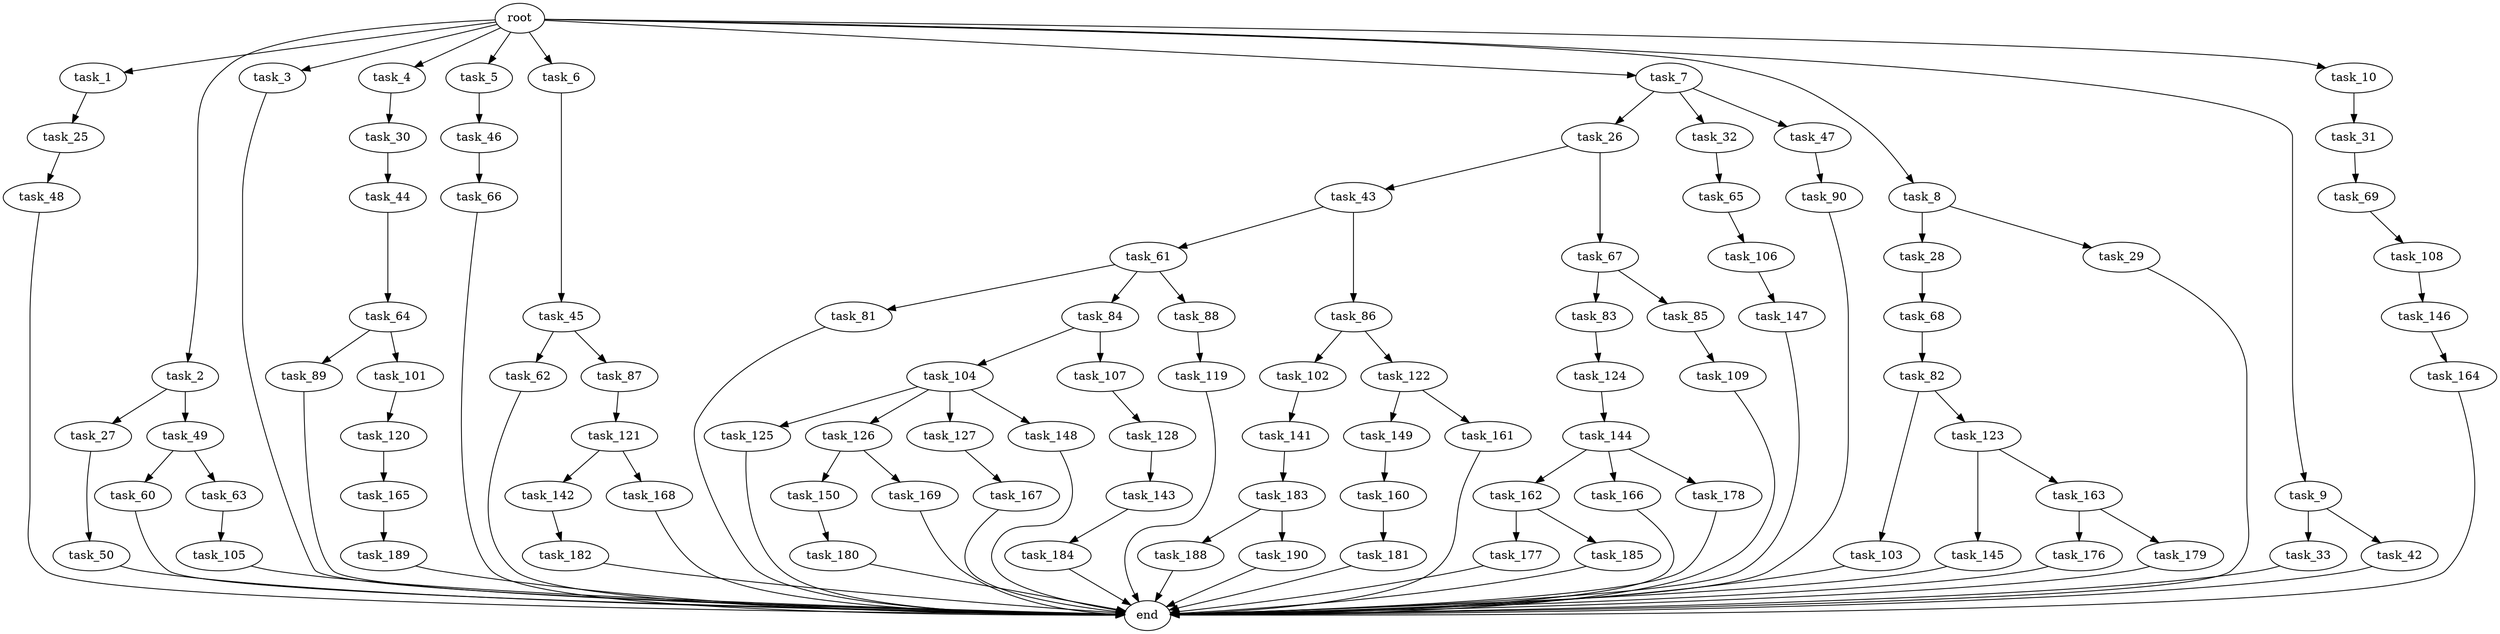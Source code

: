 digraph G {
  root [size="0.000000"];
  task_1 [size="1.024000"];
  task_2 [size="1.024000"];
  task_3 [size="1.024000"];
  task_4 [size="1.024000"];
  task_5 [size="1.024000"];
  task_6 [size="1.024000"];
  task_7 [size="1.024000"];
  task_8 [size="1.024000"];
  task_9 [size="1.024000"];
  task_10 [size="1.024000"];
  task_25 [size="34359738.368000"];
  task_26 [size="695784701.952000"];
  task_27 [size="214748364.800000"];
  task_28 [size="549755813.888000"];
  task_29 [size="549755813.888000"];
  task_30 [size="34359738.368000"];
  task_31 [size="309237645.312000"];
  task_32 [size="695784701.952000"];
  task_33 [size="858993459.200000"];
  task_42 [size="858993459.200000"];
  task_43 [size="695784701.952000"];
  task_44 [size="549755813.888000"];
  task_45 [size="77309411.328000"];
  task_46 [size="858993459.200000"];
  task_47 [size="695784701.952000"];
  task_48 [size="695784701.952000"];
  task_49 [size="214748364.800000"];
  task_50 [size="137438953.472000"];
  task_60 [size="858993459.200000"];
  task_61 [size="549755813.888000"];
  task_62 [size="34359738.368000"];
  task_63 [size="858993459.200000"];
  task_64 [size="214748364.800000"];
  task_65 [size="77309411.328000"];
  task_66 [size="34359738.368000"];
  task_67 [size="695784701.952000"];
  task_68 [size="309237645.312000"];
  task_69 [size="77309411.328000"];
  task_81 [size="34359738.368000"];
  task_82 [size="549755813.888000"];
  task_83 [size="858993459.200000"];
  task_84 [size="34359738.368000"];
  task_85 [size="858993459.200000"];
  task_86 [size="549755813.888000"];
  task_87 [size="34359738.368000"];
  task_88 [size="34359738.368000"];
  task_89 [size="214748364.800000"];
  task_90 [size="214748364.800000"];
  task_101 [size="214748364.800000"];
  task_102 [size="34359738.368000"];
  task_103 [size="549755813.888000"];
  task_104 [size="137438953.472000"];
  task_105 [size="137438953.472000"];
  task_106 [size="214748364.800000"];
  task_107 [size="137438953.472000"];
  task_108 [size="420906795.008000"];
  task_109 [size="214748364.800000"];
  task_119 [size="214748364.800000"];
  task_120 [size="695784701.952000"];
  task_121 [size="695784701.952000"];
  task_122 [size="34359738.368000"];
  task_123 [size="549755813.888000"];
  task_124 [size="549755813.888000"];
  task_125 [size="549755813.888000"];
  task_126 [size="549755813.888000"];
  task_127 [size="549755813.888000"];
  task_128 [size="34359738.368000"];
  task_141 [size="214748364.800000"];
  task_142 [size="137438953.472000"];
  task_143 [size="858993459.200000"];
  task_144 [size="34359738.368000"];
  task_145 [size="34359738.368000"];
  task_146 [size="309237645.312000"];
  task_147 [size="137438953.472000"];
  task_148 [size="549755813.888000"];
  task_149 [size="77309411.328000"];
  task_150 [size="77309411.328000"];
  task_160 [size="420906795.008000"];
  task_161 [size="77309411.328000"];
  task_162 [size="34359738.368000"];
  task_163 [size="34359738.368000"];
  task_164 [size="420906795.008000"];
  task_165 [size="549755813.888000"];
  task_166 [size="34359738.368000"];
  task_167 [size="420906795.008000"];
  task_168 [size="137438953.472000"];
  task_169 [size="77309411.328000"];
  task_176 [size="34359738.368000"];
  task_177 [size="858993459.200000"];
  task_178 [size="34359738.368000"];
  task_179 [size="34359738.368000"];
  task_180 [size="137438953.472000"];
  task_181 [size="77309411.328000"];
  task_182 [size="858993459.200000"];
  task_183 [size="137438953.472000"];
  task_184 [size="858993459.200000"];
  task_185 [size="858993459.200000"];
  task_188 [size="34359738.368000"];
  task_189 [size="214748364.800000"];
  task_190 [size="34359738.368000"];
  end [size="0.000000"];

  root -> task_1 [size="1.000000"];
  root -> task_2 [size="1.000000"];
  root -> task_3 [size="1.000000"];
  root -> task_4 [size="1.000000"];
  root -> task_5 [size="1.000000"];
  root -> task_6 [size="1.000000"];
  root -> task_7 [size="1.000000"];
  root -> task_8 [size="1.000000"];
  root -> task_9 [size="1.000000"];
  root -> task_10 [size="1.000000"];
  task_1 -> task_25 [size="33554432.000000"];
  task_2 -> task_27 [size="209715200.000000"];
  task_2 -> task_49 [size="209715200.000000"];
  task_3 -> end [size="1.000000"];
  task_4 -> task_30 [size="33554432.000000"];
  task_5 -> task_46 [size="838860800.000000"];
  task_6 -> task_45 [size="75497472.000000"];
  task_7 -> task_26 [size="679477248.000000"];
  task_7 -> task_32 [size="679477248.000000"];
  task_7 -> task_47 [size="679477248.000000"];
  task_8 -> task_28 [size="536870912.000000"];
  task_8 -> task_29 [size="536870912.000000"];
  task_9 -> task_33 [size="838860800.000000"];
  task_9 -> task_42 [size="838860800.000000"];
  task_10 -> task_31 [size="301989888.000000"];
  task_25 -> task_48 [size="679477248.000000"];
  task_26 -> task_43 [size="679477248.000000"];
  task_26 -> task_67 [size="679477248.000000"];
  task_27 -> task_50 [size="134217728.000000"];
  task_28 -> task_68 [size="301989888.000000"];
  task_29 -> end [size="1.000000"];
  task_30 -> task_44 [size="536870912.000000"];
  task_31 -> task_69 [size="75497472.000000"];
  task_32 -> task_65 [size="75497472.000000"];
  task_33 -> end [size="1.000000"];
  task_42 -> end [size="1.000000"];
  task_43 -> task_61 [size="536870912.000000"];
  task_43 -> task_86 [size="536870912.000000"];
  task_44 -> task_64 [size="209715200.000000"];
  task_45 -> task_62 [size="33554432.000000"];
  task_45 -> task_87 [size="33554432.000000"];
  task_46 -> task_66 [size="33554432.000000"];
  task_47 -> task_90 [size="209715200.000000"];
  task_48 -> end [size="1.000000"];
  task_49 -> task_60 [size="838860800.000000"];
  task_49 -> task_63 [size="838860800.000000"];
  task_50 -> end [size="1.000000"];
  task_60 -> end [size="1.000000"];
  task_61 -> task_81 [size="33554432.000000"];
  task_61 -> task_84 [size="33554432.000000"];
  task_61 -> task_88 [size="33554432.000000"];
  task_62 -> end [size="1.000000"];
  task_63 -> task_105 [size="134217728.000000"];
  task_64 -> task_89 [size="209715200.000000"];
  task_64 -> task_101 [size="209715200.000000"];
  task_65 -> task_106 [size="209715200.000000"];
  task_66 -> end [size="1.000000"];
  task_67 -> task_83 [size="838860800.000000"];
  task_67 -> task_85 [size="838860800.000000"];
  task_68 -> task_82 [size="536870912.000000"];
  task_69 -> task_108 [size="411041792.000000"];
  task_81 -> end [size="1.000000"];
  task_82 -> task_103 [size="536870912.000000"];
  task_82 -> task_123 [size="536870912.000000"];
  task_83 -> task_124 [size="536870912.000000"];
  task_84 -> task_104 [size="134217728.000000"];
  task_84 -> task_107 [size="134217728.000000"];
  task_85 -> task_109 [size="209715200.000000"];
  task_86 -> task_102 [size="33554432.000000"];
  task_86 -> task_122 [size="33554432.000000"];
  task_87 -> task_121 [size="679477248.000000"];
  task_88 -> task_119 [size="209715200.000000"];
  task_89 -> end [size="1.000000"];
  task_90 -> end [size="1.000000"];
  task_101 -> task_120 [size="679477248.000000"];
  task_102 -> task_141 [size="209715200.000000"];
  task_103 -> end [size="1.000000"];
  task_104 -> task_125 [size="536870912.000000"];
  task_104 -> task_126 [size="536870912.000000"];
  task_104 -> task_127 [size="536870912.000000"];
  task_104 -> task_148 [size="536870912.000000"];
  task_105 -> end [size="1.000000"];
  task_106 -> task_147 [size="134217728.000000"];
  task_107 -> task_128 [size="33554432.000000"];
  task_108 -> task_146 [size="301989888.000000"];
  task_109 -> end [size="1.000000"];
  task_119 -> end [size="1.000000"];
  task_120 -> task_165 [size="536870912.000000"];
  task_121 -> task_142 [size="134217728.000000"];
  task_121 -> task_168 [size="134217728.000000"];
  task_122 -> task_149 [size="75497472.000000"];
  task_122 -> task_161 [size="75497472.000000"];
  task_123 -> task_145 [size="33554432.000000"];
  task_123 -> task_163 [size="33554432.000000"];
  task_124 -> task_144 [size="33554432.000000"];
  task_125 -> end [size="1.000000"];
  task_126 -> task_150 [size="75497472.000000"];
  task_126 -> task_169 [size="75497472.000000"];
  task_127 -> task_167 [size="411041792.000000"];
  task_128 -> task_143 [size="838860800.000000"];
  task_141 -> task_183 [size="134217728.000000"];
  task_142 -> task_182 [size="838860800.000000"];
  task_143 -> task_184 [size="838860800.000000"];
  task_144 -> task_162 [size="33554432.000000"];
  task_144 -> task_166 [size="33554432.000000"];
  task_144 -> task_178 [size="33554432.000000"];
  task_145 -> end [size="1.000000"];
  task_146 -> task_164 [size="411041792.000000"];
  task_147 -> end [size="1.000000"];
  task_148 -> end [size="1.000000"];
  task_149 -> task_160 [size="411041792.000000"];
  task_150 -> task_180 [size="134217728.000000"];
  task_160 -> task_181 [size="75497472.000000"];
  task_161 -> end [size="1.000000"];
  task_162 -> task_177 [size="838860800.000000"];
  task_162 -> task_185 [size="838860800.000000"];
  task_163 -> task_176 [size="33554432.000000"];
  task_163 -> task_179 [size="33554432.000000"];
  task_164 -> end [size="1.000000"];
  task_165 -> task_189 [size="209715200.000000"];
  task_166 -> end [size="1.000000"];
  task_167 -> end [size="1.000000"];
  task_168 -> end [size="1.000000"];
  task_169 -> end [size="1.000000"];
  task_176 -> end [size="1.000000"];
  task_177 -> end [size="1.000000"];
  task_178 -> end [size="1.000000"];
  task_179 -> end [size="1.000000"];
  task_180 -> end [size="1.000000"];
  task_181 -> end [size="1.000000"];
  task_182 -> end [size="1.000000"];
  task_183 -> task_188 [size="33554432.000000"];
  task_183 -> task_190 [size="33554432.000000"];
  task_184 -> end [size="1.000000"];
  task_185 -> end [size="1.000000"];
  task_188 -> end [size="1.000000"];
  task_189 -> end [size="1.000000"];
  task_190 -> end [size="1.000000"];
}
